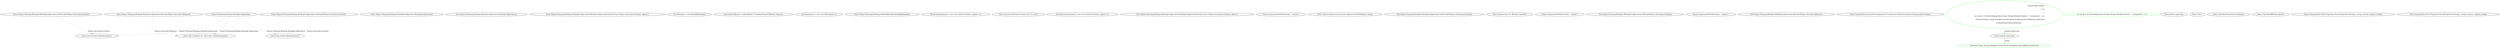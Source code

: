 digraph  {
n25 [label="Ninject.Planning.Bindings.BindingConfiguration", span=""];
n0 [cluster="Ninject.Planning.Bindings.BindingConfiguration.BindingConfiguration()", label="Entry Ninject.Planning.Bindings.BindingConfiguration.BindingConfiguration()", span="37-37"];
n1 [cluster="Ninject.Planning.Bindings.BindingConfiguration.BindingConfiguration()", label="Exit Ninject.Planning.Bindings.BindingConfiguration.BindingConfiguration()", span="37-37"];
n2 [cluster="Ninject.Planning.Bindings.BindingConfiguration.BindingConfiguration(System.Func<Ninject.Activation.IContext, object>)", label="Entry Ninject.Planning.Bindings.BindingConfiguration.BindingConfiguration(System.Func<Ninject.Activation.IContext, object>)", span="43-43"];
n3 [cluster="Ninject.Planning.Bindings.BindingConfiguration.BindingConfiguration(System.Func<Ninject.Activation.IContext, object>)", label="this.Metadata = new BindingMetadata()", span="45-45"];
n7 [cluster="Ninject.Planning.Bindings.BindingConfiguration.BindingConfiguration(System.Func<Ninject.Activation.IContext, object>)", label="this.ScopeCallback = scopeCallback ?? StandardScopeCallbacks.Transient", span="49-49"];
n4 [cluster="Ninject.Planning.Bindings.BindingConfiguration.BindingConfiguration(System.Func<Ninject.Activation.IContext, object>)", label="this.Parameters = new List<IParameter>()", span="46-46"];
n9 [cluster="Ninject.Planning.Bindings.BindingMetadata.BindingMetadata()", label="Entry Ninject.Planning.Bindings.BindingMetadata.BindingMetadata()", span="21-21"];
n5 [cluster="Ninject.Planning.Bindings.BindingConfiguration.BindingConfiguration(System.Func<Ninject.Activation.IContext, object>)", label="this.ActivationActions = new List<Action<IContext, object>>()", span="47-47"];
n10 [cluster="System.Collections.Generic.List<T>.List()", label="Entry System.Collections.Generic.List<T>.List()", span="0-0"];
n6 [cluster="Ninject.Planning.Bindings.BindingConfiguration.BindingConfiguration(System.Func<Ninject.Activation.IContext, object>)", label="this.DeactivationActions = new List<Action<IContext, object>>()", span="48-48"];
n8 [cluster="Ninject.Planning.Bindings.BindingConfiguration.BindingConfiguration(System.Func<Ninject.Activation.IContext, object>)", label="Exit Ninject.Planning.Bindings.BindingConfiguration.BindingConfiguration(System.Func<Ninject.Activation.IContext, object>)", span="43-43"];
n11 [cluster="Ninject.Planning.Bindings.BindingConfiguration.GetProvider(Ninject.Activation.IContext)", label="Entry Ninject.Planning.Bindings.BindingConfiguration.GetProvider(Ninject.Activation.IContext)", span="110-110"];
n12 [cluster="Ninject.Planning.Bindings.BindingConfiguration.GetProvider(Ninject.Activation.IContext)", label="Ensure.ArgumentNotNull(context, ''context'')", span="112-112"];
n13 [cluster="Ninject.Planning.Bindings.BindingConfiguration.GetProvider(Ninject.Activation.IContext)", label="return this.ProviderCallback(context);", span="113-113"];
n15 [cluster="Ninject.Infrastructure.Ensure.ArgumentNotNull(object, string)", label="Entry Ninject.Infrastructure.Ensure.ArgumentNotNull(object, string)", span="17-17"];
n14 [cluster="Ninject.Planning.Bindings.BindingConfiguration.GetProvider(Ninject.Activation.IContext)", label="Exit Ninject.Planning.Bindings.BindingConfiguration.GetProvider(Ninject.Activation.IContext)", span="110-110"];
n16 [cluster="System.Func<T, TResult>.Invoke(T)", label="Entry System.Func<T, TResult>.Invoke(T)", span="0-0"];
n17 [cluster="Ninject.Planning.Bindings.BindingConfiguration.GetScope(Ninject.Activation.IContext)", label="Entry Ninject.Planning.Bindings.BindingConfiguration.GetScope(Ninject.Activation.IContext)", span="121-121"];
n18 [cluster="Ninject.Planning.Bindings.BindingConfiguration.GetScope(Ninject.Activation.IContext)", label="Ensure.ArgumentNotNull(context, ''context'')", span="123-123"];
n19 [cluster="Ninject.Planning.Bindings.BindingConfiguration.GetScope(Ninject.Activation.IContext)", label="return this.ScopeCallback(context);", span="124-124"];
n20 [cluster="Ninject.Planning.Bindings.BindingConfiguration.GetScope(Ninject.Activation.IContext)", label="Exit Ninject.Planning.Bindings.BindingConfiguration.GetScope(Ninject.Activation.IContext)", span="121-121"];
n21 [cluster="Ninject.Planning.Bindings.BindingConfiguration.Matches(Ninject.Activation.IRequest)", label="Entry Ninject.Planning.Bindings.BindingConfiguration.Matches(Ninject.Activation.IRequest)", span="132-132"];
n22 [cluster="Ninject.Planning.Bindings.BindingConfiguration.Matches(Ninject.Activation.IRequest)", label="Ensure.ArgumentNotNull(request, ''request'')", span="134-134"];
n23 [cluster="Ninject.Planning.Bindings.BindingConfiguration.Matches(Ninject.Activation.IRequest)", label="return this.Condition == null || this.Condition(request);", span="135-135"];
n24 [cluster="Ninject.Planning.Bindings.BindingConfiguration.Matches(Ninject.Activation.IRequest)", label="Exit Ninject.Planning.Bindings.BindingConfiguration.Matches(Ninject.Activation.IRequest)", span="132-132"];
m0_9 [cluster="CommandLine.Parser.ParseArguments<T>(System.Collections.Generic.IEnumerable<string>)", file="ParserProperties.cs", label="Entry CommandLine.Parser.ParseArguments<T>(System.Collections.Generic.IEnumerable<string>)", span="85-85"];
m0_5 [cluster="lambda expression", file="ParserProperties.cs", label="Entry lambda expression", span="20-24"];
m0_6 [cluster="lambda expression", color=green, community=0, file="ParserProperties.cs", label="var result = Sut.ParseArguments<Scalar_String_Mutable>(new[] { ''--stringvalue'', x })", prediction=0, span="22-22"];
m0_7 [cluster="lambda expression", color=green, community=0, file="ParserProperties.cs", label="((Parsed<Scalar_String_Mutable>)result).Value.StringValue.ShouldBeEquivalentTo(x)", prediction=1, span="23-23"];
m0_8 [cluster="lambda expression", file="ParserProperties.cs", label="Exit lambda expression", span="20-24"];
m0_3 [cluster="Unk.>", file="ParserProperties.cs", label="Entry Unk.>", span=""];
m0_4 [cluster="Unk.QuickCheckThrowOnFailure", file="ParserProperties.cs", label="Entry Unk.QuickCheckThrowOnFailure", span=""];
m0_10 [cluster="Unk.ShouldBeEquivalentTo", file="ParserProperties.cs", label="Entry Unk.ShouldBeEquivalentTo", span=""];
m0_0 [cluster="CommandLine.Tests.Properties.ParserProperties.Parsing_a_string_returns_original_string()", file="ParserProperties.cs", label="Entry CommandLine.Tests.Properties.ParserProperties.Parsing_a_string_returns_original_string()", span="17-17"];
m0_1 [cluster="CommandLine.Tests.Properties.ParserProperties.Parsing_a_string_returns_original_string()", color=green, community=1, file="ParserProperties.cs", label="Prop.ForAll<string>(\r\n                x =>\r\n                {\r\n                    var result = Sut.ParseArguments<Scalar_String_Mutable>(new[] { ''--stringvalue'', x });\r\n                    ((Parsed<Scalar_String_Mutable>)result).Value.StringValue.ShouldBeEquivalentTo(x);\r\n                }).QuickCheckThrowOnFailure()", prediction=2, span="19-24"];
m0_2 [cluster="CommandLine.Tests.Properties.ParserProperties.Parsing_a_string_returns_original_string()", file="ParserProperties.cs", label="Exit CommandLine.Tests.Properties.ParserProperties.Parsing_a_string_returns_original_string()", span="17-17"];
n25 -> n13  [color=darkseagreen4, key=1, label="Ninject.Planning.Bindings.BindingConfiguration", style=dashed];
n25 -> n19  [color=darkseagreen4, key=1, label="Ninject.Planning.Bindings.BindingConfiguration", style=dashed];
n25 -> n23  [color=darkseagreen4, key=1, label="Ninject.Planning.Bindings.BindingConfiguration", style=dashed];
n11 -> n13  [color=darkseagreen4, key=1, label="Ninject.Activation.IContext", style=dashed];
n17 -> n19  [color=darkseagreen4, key=1, label="Ninject.Activation.IContext", style=dashed];
n21 -> n23  [color=darkseagreen4, key=1, label="Ninject.Activation.IRequest", style=dashed];
m0_5 -> m0_7  [color=green, key=1, label=string, style=dashed];
m0_1 -> m0_5  [color=green, key=1, label="lambda expression", style=dashed];
}
